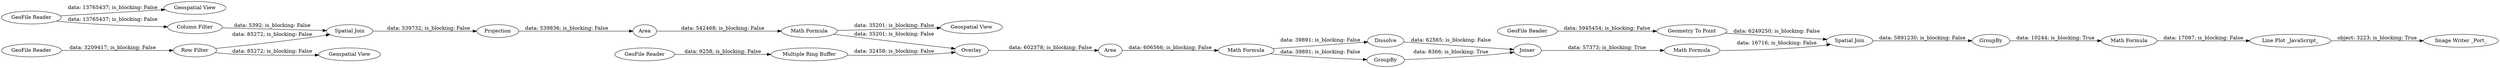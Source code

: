 digraph {
	"-3322618427082520943_17" [label=Dissolve]
	"-3322618427082520943_8" [label=Projection]
	"-3322618427082520943_26" [label="Line Plot _JavaScript_"]
	"-3322618427082520943_27" [label="Image Writer _Port_"]
	"-3322618427082520943_21" [label="GeoFile Reader"]
	"-3322618427082520943_4" [label="GeoFile Reader"]
	"-3322618427082520943_5" [label="Geospatial View"]
	"-3322618427082520943_10" [label="Math Formula"]
	"-3322618427082520943_23" [label="Spatial Join"]
	"-3322618427082520943_1" [label="GeoFile Reader"]
	"-3322618427082520943_13" [label="Multiple Ring Buffer"]
	"-3322618427082520943_25" [label="Math Formula"]
	"-3322618427082520943_7" [label="Spatial Join"]
	"-3322618427082520943_22" [label="Geometry To Point"]
	"-3322618427082520943_24" [label=GroupBy]
	"-3322618427082520943_12" [label="GeoFile Reader"]
	"-3322618427082520943_6" [label="Column Filter"]
	"-3322618427082520943_15" [label=Area]
	"-3322618427082520943_18" [label=GroupBy]
	"-3322618427082520943_2" [label="Row Filter"]
	"-3322618427082520943_19" [label=Joiner]
	"-3322618427082520943_16" [label="Math Formula"]
	"-3322618427082520943_9" [label=Area]
	"-3322618427082520943_3" [label="Geospatial View"]
	"-3322618427082520943_20" [label="Math Formula"]
	"-3322618427082520943_11" [label="Geospatial View"]
	"-3322618427082520943_14" [label=Overlay]
	"-3322618427082520943_7" -> "-3322618427082520943_8" [label="data: 539732; is_blocking: False"]
	"-3322618427082520943_1" -> "-3322618427082520943_2" [label="data: 3209417; is_blocking: False"]
	"-3322618427082520943_9" -> "-3322618427082520943_10" [label="data: 542468; is_blocking: False"]
	"-3322618427082520943_10" -> "-3322618427082520943_14" [label="data: 35201; is_blocking: False"]
	"-3322618427082520943_10" -> "-3322618427082520943_11" [label="data: 35201; is_blocking: False"]
	"-3322618427082520943_2" -> "-3322618427082520943_3" [label="data: 85272; is_blocking: False"]
	"-3322618427082520943_4" -> "-3322618427082520943_5" [label="data: 13765437; is_blocking: False"]
	"-3322618427082520943_16" -> "-3322618427082520943_17" [label="data: 39891; is_blocking: False"]
	"-3322618427082520943_17" -> "-3322618427082520943_19" [label="data: 62565; is_blocking: False"]
	"-3322618427082520943_4" -> "-3322618427082520943_6" [label="data: 13765437; is_blocking: False"]
	"-3322618427082520943_25" -> "-3322618427082520943_26" [label="data: 17097; is_blocking: False"]
	"-3322618427082520943_26" -> "-3322618427082520943_27" [label="object: 3223; is_blocking: True"]
	"-3322618427082520943_15" -> "-3322618427082520943_16" [label="data: 606566; is_blocking: False"]
	"-3322618427082520943_14" -> "-3322618427082520943_15" [label="data: 602378; is_blocking: False"]
	"-3322618427082520943_22" -> "-3322618427082520943_23" [label="data: 6249250; is_blocking: False"]
	"-3322618427082520943_20" -> "-3322618427082520943_23" [label="data: 16716; is_blocking: False"]
	"-3322618427082520943_8" -> "-3322618427082520943_9" [label="data: 539836; is_blocking: False"]
	"-3322618427082520943_2" -> "-3322618427082520943_7" [label="data: 85272; is_blocking: False"]
	"-3322618427082520943_19" -> "-3322618427082520943_20" [label="data: 57373; is_blocking: True"]
	"-3322618427082520943_16" -> "-3322618427082520943_18" [label="data: 39891; is_blocking: False"]
	"-3322618427082520943_21" -> "-3322618427082520943_22" [label="data: 5945454; is_blocking: False"]
	"-3322618427082520943_18" -> "-3322618427082520943_19" [label="data: 8366; is_blocking: True"]
	"-3322618427082520943_12" -> "-3322618427082520943_13" [label="data: 9258; is_blocking: False"]
	"-3322618427082520943_23" -> "-3322618427082520943_24" [label="data: 5891230; is_blocking: False"]
	"-3322618427082520943_24" -> "-3322618427082520943_25" [label="data: 10244; is_blocking: True"]
	"-3322618427082520943_6" -> "-3322618427082520943_7" [label="data: 5392; is_blocking: False"]
	"-3322618427082520943_13" -> "-3322618427082520943_14" [label="data: 32458; is_blocking: False"]
	rankdir=LR
}
